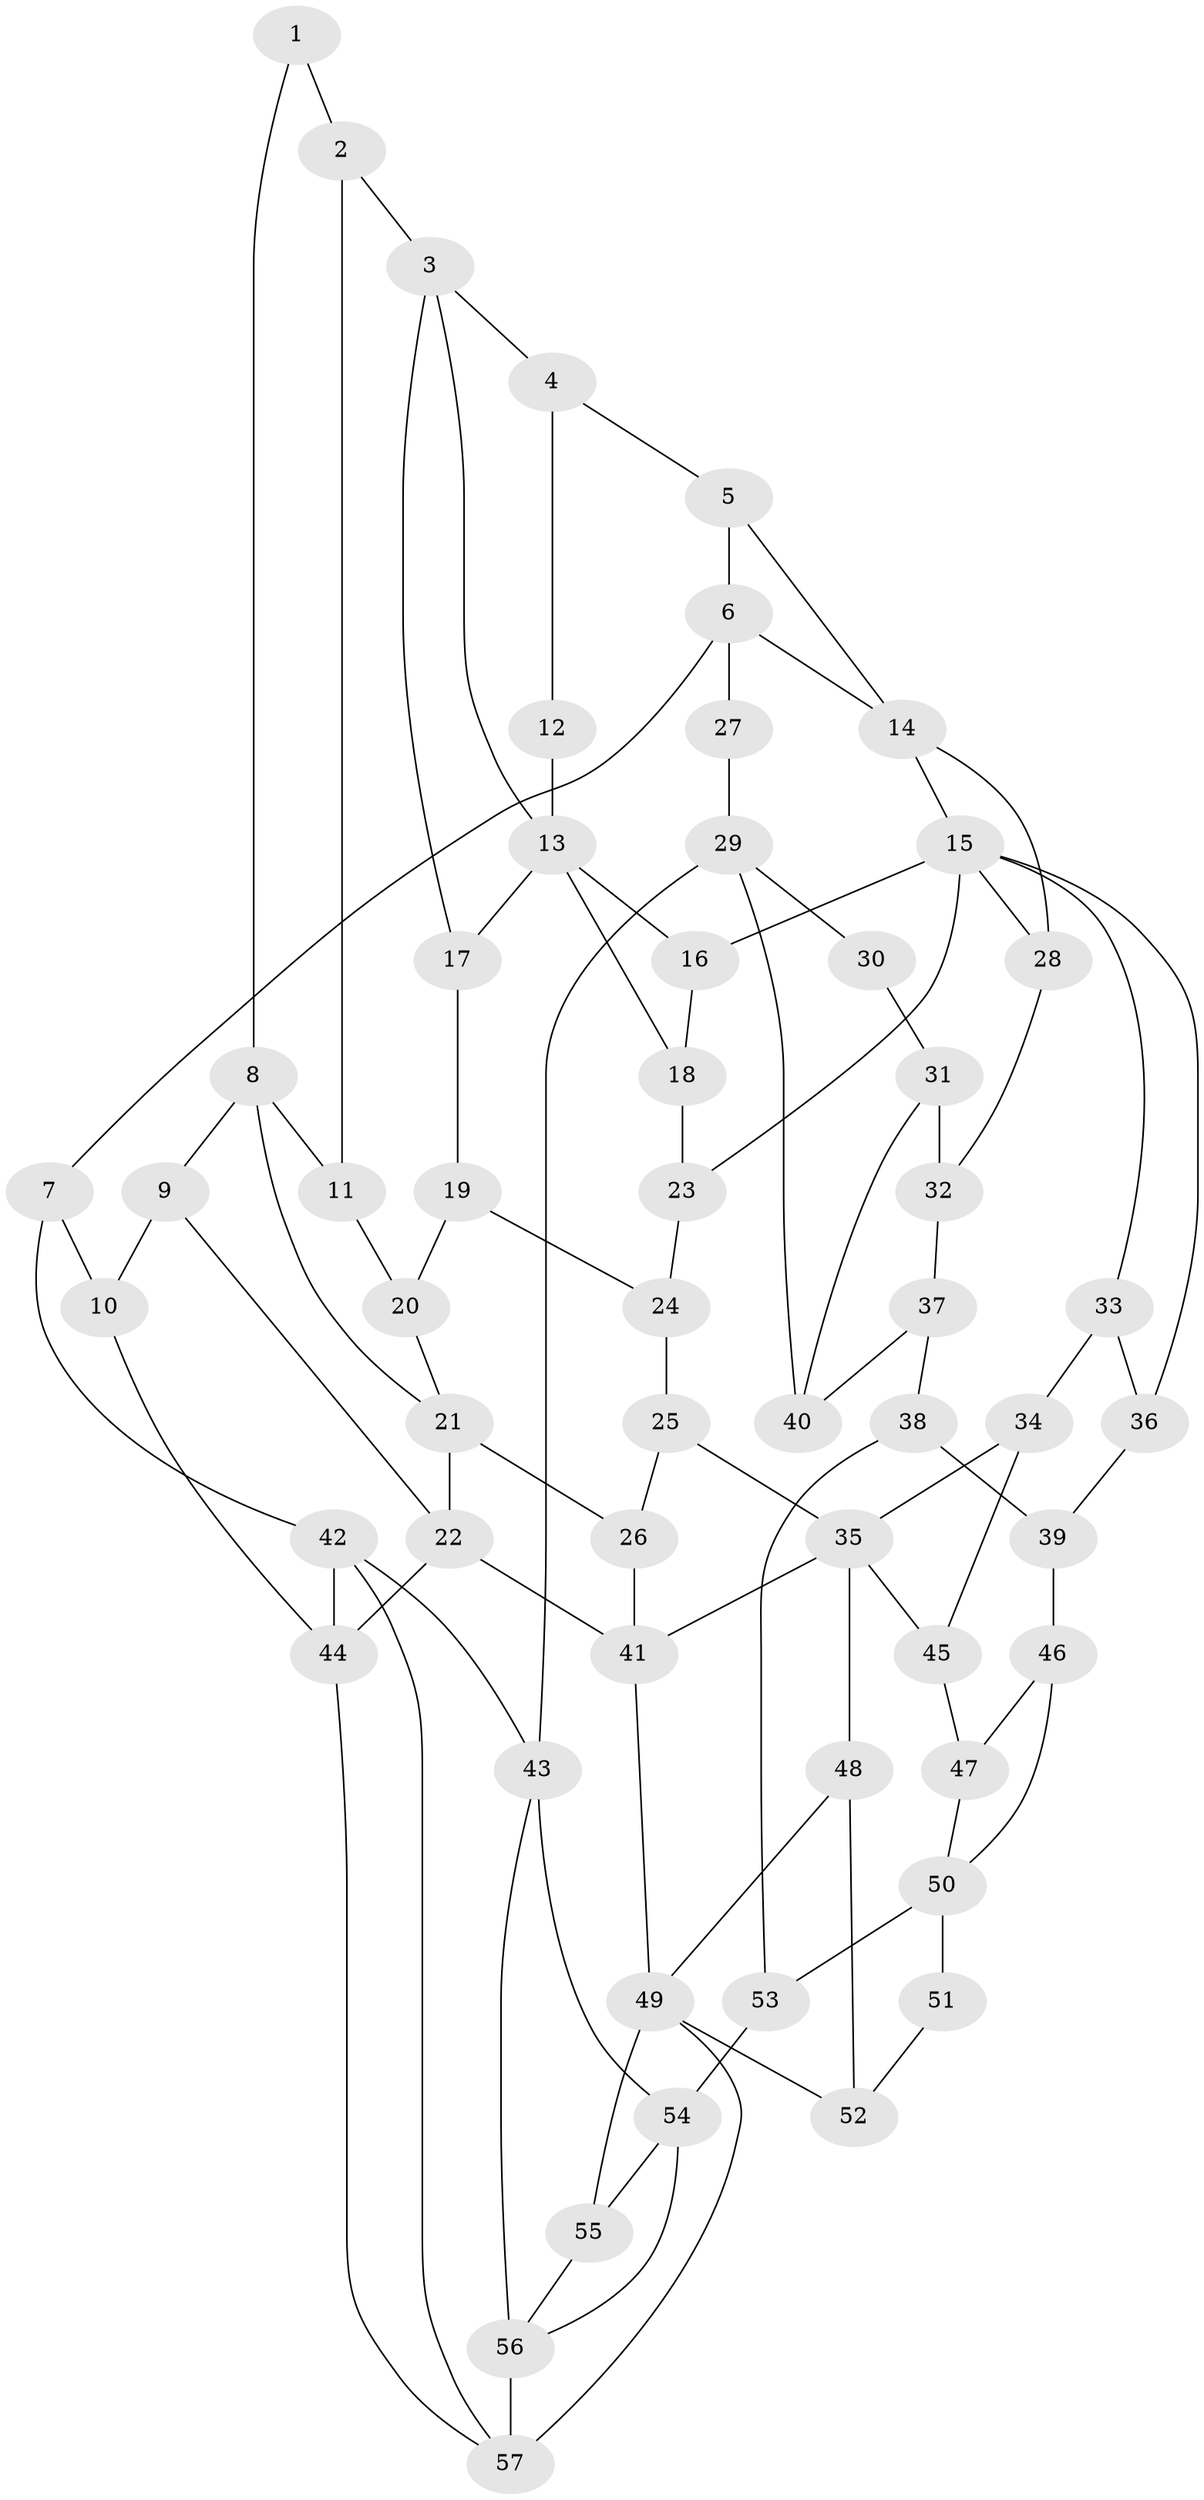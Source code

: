 // original degree distribution, {3: 0.017543859649122806, 4: 0.22807017543859648, 5: 0.543859649122807, 6: 0.21052631578947367}
// Generated by graph-tools (version 1.1) at 2025/38/03/09/25 02:38:50]
// undirected, 57 vertices, 95 edges
graph export_dot {
graph [start="1"]
  node [color=gray90,style=filled];
  1;
  2;
  3;
  4;
  5;
  6;
  7;
  8;
  9;
  10;
  11;
  12;
  13;
  14;
  15;
  16;
  17;
  18;
  19;
  20;
  21;
  22;
  23;
  24;
  25;
  26;
  27;
  28;
  29;
  30;
  31;
  32;
  33;
  34;
  35;
  36;
  37;
  38;
  39;
  40;
  41;
  42;
  43;
  44;
  45;
  46;
  47;
  48;
  49;
  50;
  51;
  52;
  53;
  54;
  55;
  56;
  57;
  1 -- 2 [weight=1.0];
  1 -- 8 [weight=1.0];
  2 -- 3 [weight=2.0];
  2 -- 11 [weight=2.0];
  3 -- 4 [weight=1.0];
  3 -- 13 [weight=1.0];
  3 -- 17 [weight=1.0];
  4 -- 5 [weight=1.0];
  4 -- 12 [weight=1.0];
  5 -- 6 [weight=1.0];
  5 -- 14 [weight=1.0];
  6 -- 7 [weight=2.0];
  6 -- 14 [weight=1.0];
  6 -- 27 [weight=2.0];
  7 -- 10 [weight=2.0];
  7 -- 42 [weight=1.0];
  8 -- 9 [weight=1.0];
  8 -- 11 [weight=2.0];
  8 -- 21 [weight=1.0];
  9 -- 10 [weight=1.0];
  9 -- 22 [weight=1.0];
  10 -- 44 [weight=1.0];
  11 -- 20 [weight=2.0];
  12 -- 13 [weight=2.0];
  13 -- 16 [weight=1.0];
  13 -- 17 [weight=1.0];
  13 -- 18 [weight=1.0];
  14 -- 15 [weight=1.0];
  14 -- 28 [weight=1.0];
  15 -- 16 [weight=1.0];
  15 -- 23 [weight=1.0];
  15 -- 28 [weight=1.0];
  15 -- 33 [weight=1.0];
  15 -- 36 [weight=1.0];
  16 -- 18 [weight=1.0];
  17 -- 19 [weight=1.0];
  18 -- 23 [weight=1.0];
  19 -- 20 [weight=1.0];
  19 -- 24 [weight=1.0];
  20 -- 21 [weight=1.0];
  21 -- 22 [weight=2.0];
  21 -- 26 [weight=1.0];
  22 -- 41 [weight=2.0];
  22 -- 44 [weight=1.0];
  23 -- 24 [weight=1.0];
  24 -- 25 [weight=1.0];
  25 -- 26 [weight=1.0];
  25 -- 35 [weight=1.0];
  26 -- 41 [weight=1.0];
  27 -- 29 [weight=1.0];
  28 -- 32 [weight=1.0];
  29 -- 30 [weight=1.0];
  29 -- 40 [weight=1.0];
  29 -- 43 [weight=2.0];
  30 -- 31 [weight=2.0];
  31 -- 32 [weight=1.0];
  31 -- 40 [weight=1.0];
  32 -- 37 [weight=1.0];
  33 -- 34 [weight=1.0];
  33 -- 36 [weight=1.0];
  34 -- 35 [weight=1.0];
  34 -- 45 [weight=1.0];
  35 -- 41 [weight=1.0];
  35 -- 45 [weight=1.0];
  35 -- 48 [weight=2.0];
  36 -- 39 [weight=1.0];
  37 -- 38 [weight=1.0];
  37 -- 40 [weight=1.0];
  38 -- 39 [weight=1.0];
  38 -- 53 [weight=1.0];
  39 -- 46 [weight=1.0];
  41 -- 49 [weight=1.0];
  42 -- 43 [weight=1.0];
  42 -- 44 [weight=1.0];
  42 -- 57 [weight=1.0];
  43 -- 54 [weight=1.0];
  43 -- 56 [weight=2.0];
  44 -- 57 [weight=1.0];
  45 -- 47 [weight=1.0];
  46 -- 47 [weight=1.0];
  46 -- 50 [weight=1.0];
  47 -- 50 [weight=1.0];
  48 -- 49 [weight=1.0];
  48 -- 52 [weight=1.0];
  49 -- 52 [weight=1.0];
  49 -- 55 [weight=1.0];
  49 -- 57 [weight=1.0];
  50 -- 51 [weight=2.0];
  50 -- 53 [weight=2.0];
  51 -- 52 [weight=1.0];
  53 -- 54 [weight=2.0];
  54 -- 55 [weight=1.0];
  54 -- 56 [weight=1.0];
  55 -- 56 [weight=1.0];
  56 -- 57 [weight=2.0];
}
